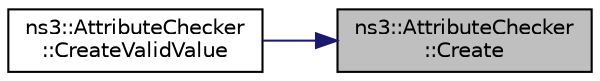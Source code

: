 digraph "ns3::AttributeChecker::Create"
{
 // LATEX_PDF_SIZE
  edge [fontname="Helvetica",fontsize="10",labelfontname="Helvetica",labelfontsize="10"];
  node [fontname="Helvetica",fontsize="10",shape=record];
  rankdir="RL";
  Node1 [label="ns3::AttributeChecker\l::Create",height=0.2,width=0.4,color="black", fillcolor="grey75", style="filled", fontcolor="black",tooltip=" "];
  Node1 -> Node2 [dir="back",color="midnightblue",fontsize="10",style="solid",fontname="Helvetica"];
  Node2 [label="ns3::AttributeChecker\l::CreateValidValue",height=0.2,width=0.4,color="black", fillcolor="white", style="filled",URL="$classns3_1_1_attribute_checker.html#a82d5138fe7dbaf3fc47d84c8032e9147",tooltip="Create a valid value from the argument value, or reinterpret the argument as a string."];
}
